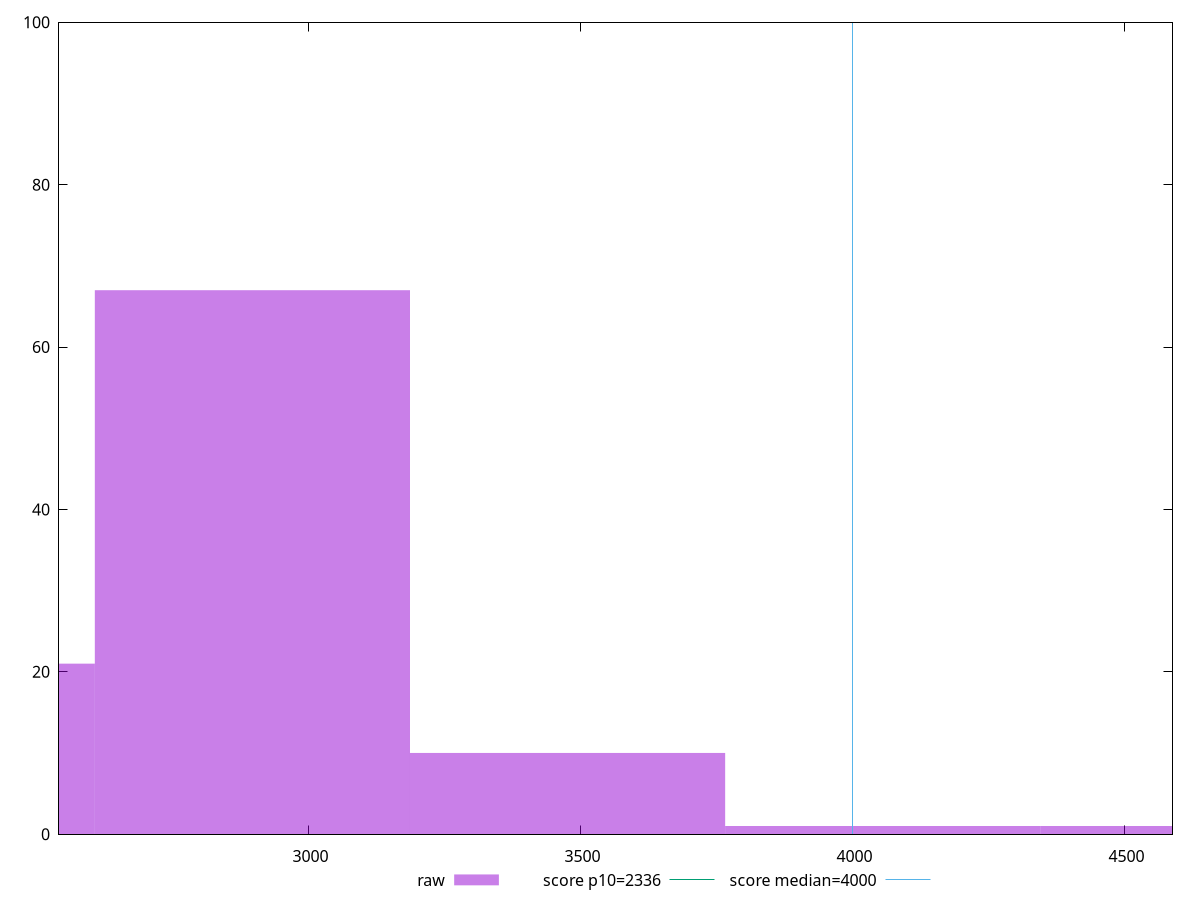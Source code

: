 reset

$raw <<EOF
2896.9217735937723 67
3476.306128312527 10
2317.537418875018 21
4055.6904830312815 1
4635.074837750036 1
EOF

set key outside below
set boxwidth 579.3843547187545
set xrange [2541.379:4588.346]
set yrange [0:100]
set trange [0:100]
set style fill transparent solid 0.5 noborder

set parametric
set terminal svg size 640, 490 enhanced background rgb 'white'
set output "reports/report_00027_2021-02-24T12-40-31.850Z/first-contentful-paint/samples/astro/raw/histogram.svg"

plot $raw title "raw" with boxes, \
     2336,t title "score p10=2336", \
     4000,t title "score median=4000"

reset
